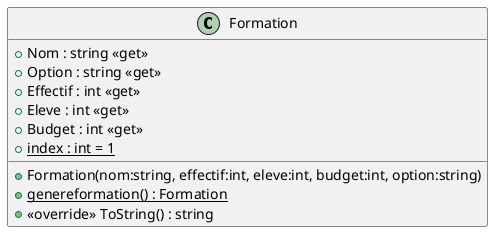 @startuml
class Formation {
    + Nom : string <<get>>
    + Option : string <<get>>
    + Effectif : int <<get>>
    + Eleve : int <<get>>
    + Budget : int <<get>>
    + {static} index : int = 1
    + Formation(nom:string, effectif:int, eleve:int, budget:int, option:string)
    {static} + genereformation() : Formation
    + <<override>> ToString() : string
}
@enduml
